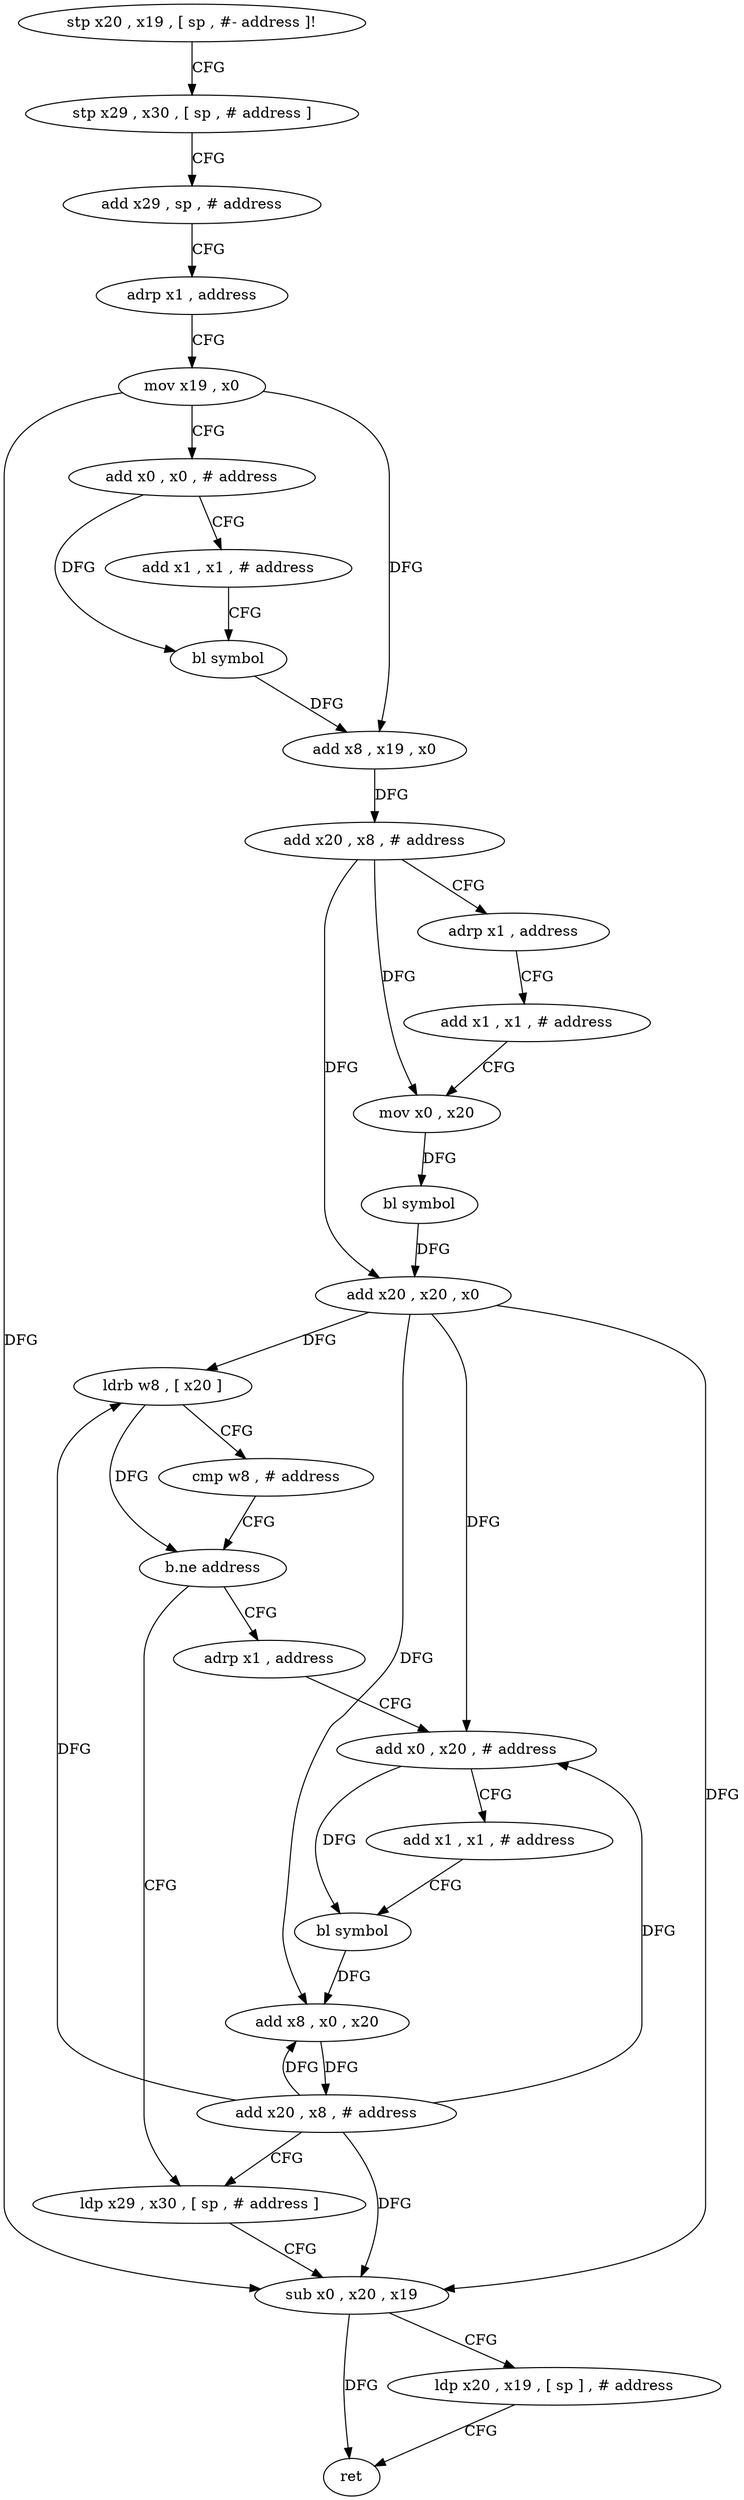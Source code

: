 digraph "func" {
"4207196" [label = "stp x20 , x19 , [ sp , #- address ]!" ]
"4207200" [label = "stp x29 , x30 , [ sp , # address ]" ]
"4207204" [label = "add x29 , sp , # address" ]
"4207208" [label = "adrp x1 , address" ]
"4207212" [label = "mov x19 , x0" ]
"4207216" [label = "add x0 , x0 , # address" ]
"4207220" [label = "add x1 , x1 , # address" ]
"4207224" [label = "bl symbol" ]
"4207228" [label = "add x8 , x19 , x0" ]
"4207232" [label = "add x20 , x8 , # address" ]
"4207236" [label = "adrp x1 , address" ]
"4207240" [label = "add x1 , x1 , # address" ]
"4207244" [label = "mov x0 , x20" ]
"4207248" [label = "bl symbol" ]
"4207252" [label = "add x20 , x20 , x0" ]
"4207256" [label = "ldrb w8 , [ x20 ]" ]
"4207260" [label = "cmp w8 , # address" ]
"4207264" [label = "b.ne address" ]
"4207292" [label = "ldp x29 , x30 , [ sp , # address ]" ]
"4207268" [label = "adrp x1 , address" ]
"4207296" [label = "sub x0 , x20 , x19" ]
"4207300" [label = "ldp x20 , x19 , [ sp ] , # address" ]
"4207304" [label = "ret" ]
"4207272" [label = "add x0 , x20 , # address" ]
"4207276" [label = "add x1 , x1 , # address" ]
"4207280" [label = "bl symbol" ]
"4207284" [label = "add x8 , x0 , x20" ]
"4207288" [label = "add x20 , x8 , # address" ]
"4207196" -> "4207200" [ label = "CFG" ]
"4207200" -> "4207204" [ label = "CFG" ]
"4207204" -> "4207208" [ label = "CFG" ]
"4207208" -> "4207212" [ label = "CFG" ]
"4207212" -> "4207216" [ label = "CFG" ]
"4207212" -> "4207228" [ label = "DFG" ]
"4207212" -> "4207296" [ label = "DFG" ]
"4207216" -> "4207220" [ label = "CFG" ]
"4207216" -> "4207224" [ label = "DFG" ]
"4207220" -> "4207224" [ label = "CFG" ]
"4207224" -> "4207228" [ label = "DFG" ]
"4207228" -> "4207232" [ label = "DFG" ]
"4207232" -> "4207236" [ label = "CFG" ]
"4207232" -> "4207244" [ label = "DFG" ]
"4207232" -> "4207252" [ label = "DFG" ]
"4207236" -> "4207240" [ label = "CFG" ]
"4207240" -> "4207244" [ label = "CFG" ]
"4207244" -> "4207248" [ label = "DFG" ]
"4207248" -> "4207252" [ label = "DFG" ]
"4207252" -> "4207256" [ label = "DFG" ]
"4207252" -> "4207296" [ label = "DFG" ]
"4207252" -> "4207272" [ label = "DFG" ]
"4207252" -> "4207284" [ label = "DFG" ]
"4207256" -> "4207260" [ label = "CFG" ]
"4207256" -> "4207264" [ label = "DFG" ]
"4207260" -> "4207264" [ label = "CFG" ]
"4207264" -> "4207292" [ label = "CFG" ]
"4207264" -> "4207268" [ label = "CFG" ]
"4207292" -> "4207296" [ label = "CFG" ]
"4207268" -> "4207272" [ label = "CFG" ]
"4207296" -> "4207300" [ label = "CFG" ]
"4207296" -> "4207304" [ label = "DFG" ]
"4207300" -> "4207304" [ label = "CFG" ]
"4207272" -> "4207276" [ label = "CFG" ]
"4207272" -> "4207280" [ label = "DFG" ]
"4207276" -> "4207280" [ label = "CFG" ]
"4207280" -> "4207284" [ label = "DFG" ]
"4207284" -> "4207288" [ label = "DFG" ]
"4207288" -> "4207292" [ label = "CFG" ]
"4207288" -> "4207256" [ label = "DFG" ]
"4207288" -> "4207272" [ label = "DFG" ]
"4207288" -> "4207284" [ label = "DFG" ]
"4207288" -> "4207296" [ label = "DFG" ]
}
